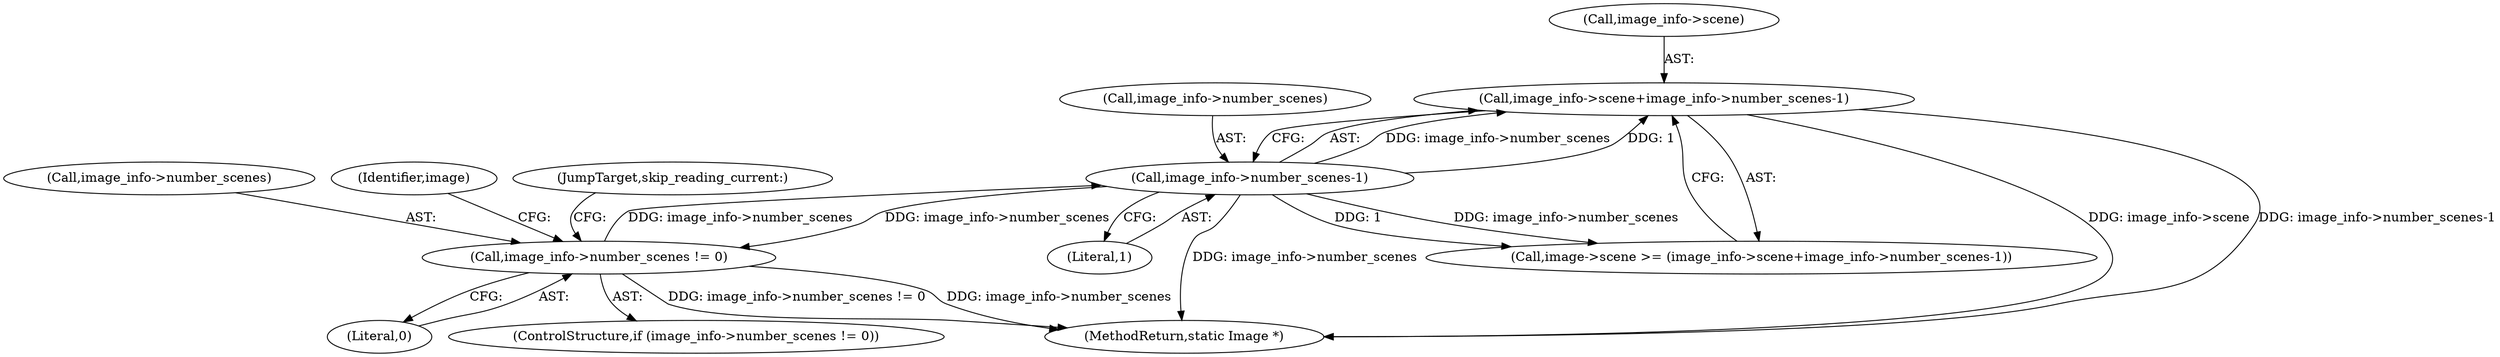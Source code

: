 digraph "0_ImageMagick_f7206618d27c2e69d977abf40e3035a33e5f6be0_0@pointer" {
"1000856" [label="(Call,image_info->scene+image_info->number_scenes-1)"];
"1000860" [label="(Call,image_info->number_scenes-1)"];
"1000846" [label="(Call,image_info->number_scenes != 0)"];
"1000847" [label="(Call,image_info->number_scenes)"];
"1000850" [label="(Literal,0)"];
"1000861" [label="(Call,image_info->number_scenes)"];
"1000854" [label="(Identifier,image)"];
"1000846" [label="(Call,image_info->number_scenes != 0)"];
"1000860" [label="(Call,image_info->number_scenes-1)"];
"1000856" [label="(Call,image_info->scene+image_info->number_scenes-1)"];
"1000852" [label="(Call,image->scene >= (image_info->scene+image_info->number_scenes-1))"];
"1000857" [label="(Call,image_info->scene)"];
"1000864" [label="(Literal,1)"];
"1000845" [label="(ControlStructure,if (image_info->number_scenes != 0))"];
"1000866" [label="(JumpTarget,skip_reading_current:)"];
"1000915" [label="(MethodReturn,static Image *)"];
"1000856" -> "1000852"  [label="AST: "];
"1000856" -> "1000860"  [label="CFG: "];
"1000857" -> "1000856"  [label="AST: "];
"1000860" -> "1000856"  [label="AST: "];
"1000852" -> "1000856"  [label="CFG: "];
"1000856" -> "1000915"  [label="DDG: image_info->scene"];
"1000856" -> "1000915"  [label="DDG: image_info->number_scenes-1"];
"1000860" -> "1000856"  [label="DDG: image_info->number_scenes"];
"1000860" -> "1000856"  [label="DDG: 1"];
"1000860" -> "1000864"  [label="CFG: "];
"1000861" -> "1000860"  [label="AST: "];
"1000864" -> "1000860"  [label="AST: "];
"1000860" -> "1000915"  [label="DDG: image_info->number_scenes"];
"1000860" -> "1000846"  [label="DDG: image_info->number_scenes"];
"1000860" -> "1000852"  [label="DDG: image_info->number_scenes"];
"1000860" -> "1000852"  [label="DDG: 1"];
"1000846" -> "1000860"  [label="DDG: image_info->number_scenes"];
"1000846" -> "1000845"  [label="AST: "];
"1000846" -> "1000850"  [label="CFG: "];
"1000847" -> "1000846"  [label="AST: "];
"1000850" -> "1000846"  [label="AST: "];
"1000854" -> "1000846"  [label="CFG: "];
"1000866" -> "1000846"  [label="CFG: "];
"1000846" -> "1000915"  [label="DDG: image_info->number_scenes != 0"];
"1000846" -> "1000915"  [label="DDG: image_info->number_scenes"];
}
